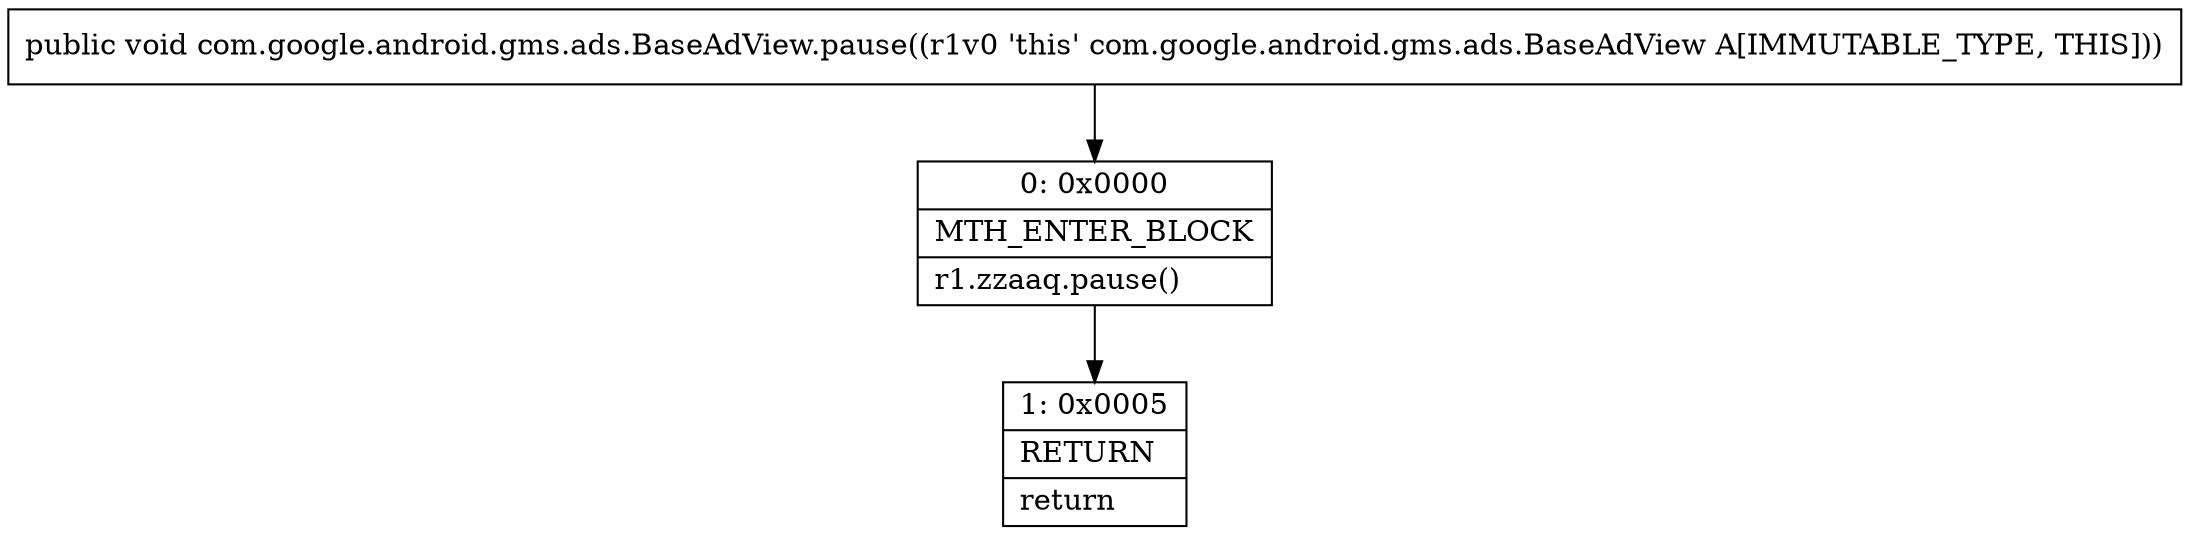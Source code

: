 digraph "CFG forcom.google.android.gms.ads.BaseAdView.pause()V" {
Node_0 [shape=record,label="{0\:\ 0x0000|MTH_ENTER_BLOCK\l|r1.zzaaq.pause()\l}"];
Node_1 [shape=record,label="{1\:\ 0x0005|RETURN\l|return\l}"];
MethodNode[shape=record,label="{public void com.google.android.gms.ads.BaseAdView.pause((r1v0 'this' com.google.android.gms.ads.BaseAdView A[IMMUTABLE_TYPE, THIS])) }"];
MethodNode -> Node_0;
Node_0 -> Node_1;
}

